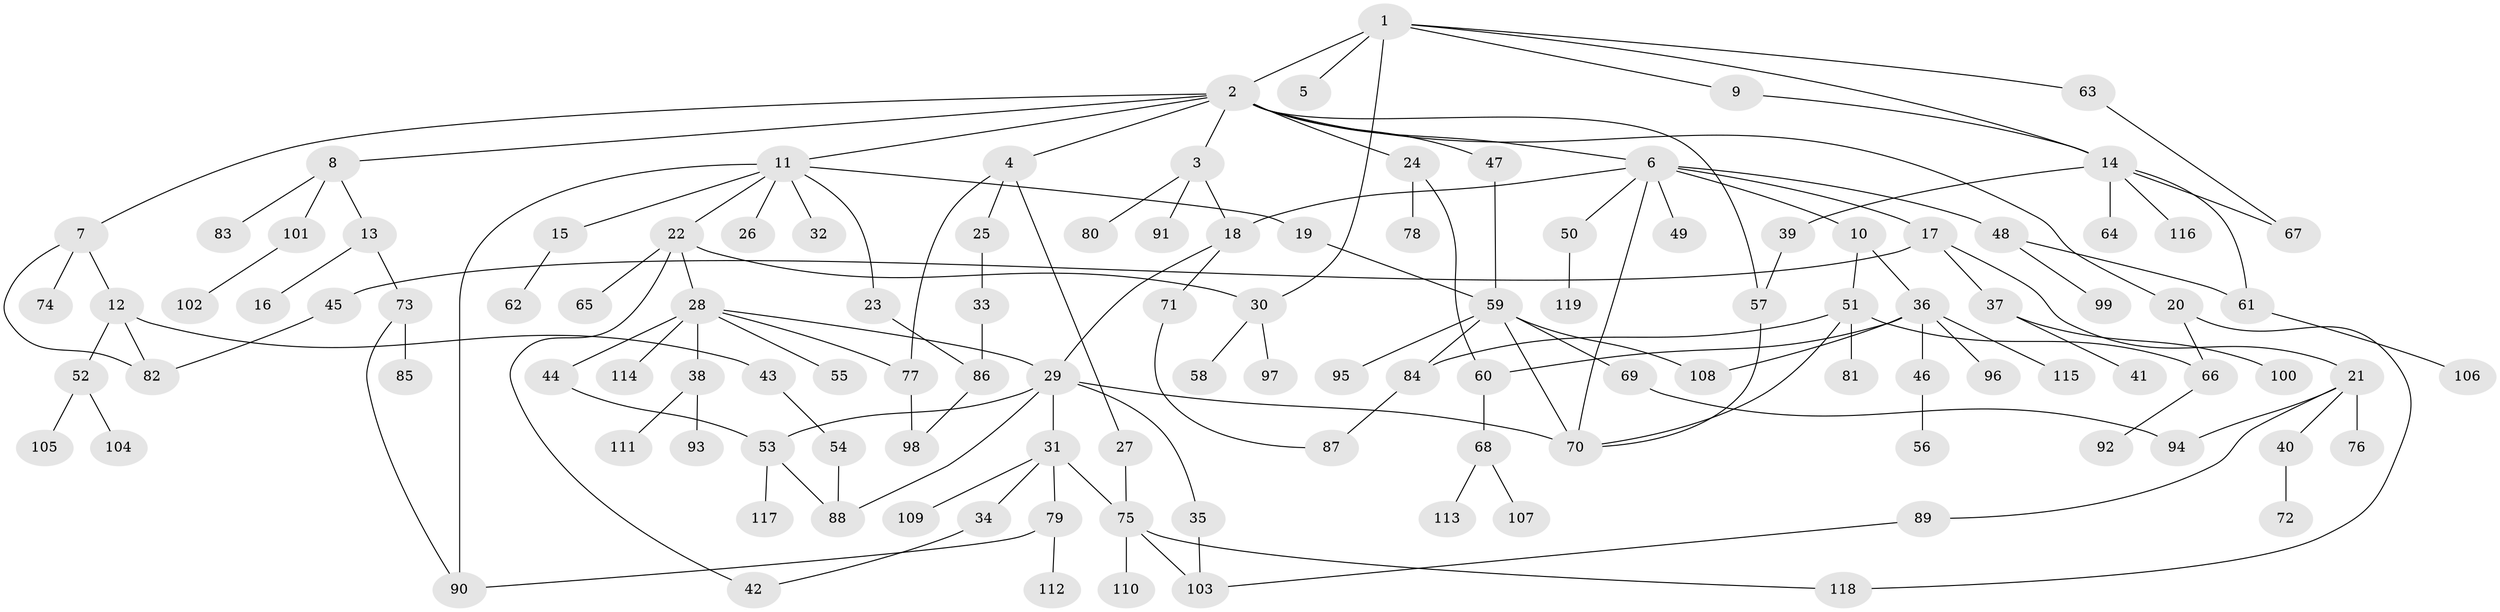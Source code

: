 // coarse degree distribution, {10: 0.028169014084507043, 4: 0.11267605633802817, 1: 0.4084507042253521, 5: 0.028169014084507043, 8: 0.014084507042253521, 3: 0.07042253521126761, 6: 0.028169014084507043, 2: 0.28169014084507044, 11: 0.014084507042253521, 7: 0.014084507042253521}
// Generated by graph-tools (version 1.1) at 2025/45/03/04/25 21:45:01]
// undirected, 119 vertices, 151 edges
graph export_dot {
graph [start="1"]
  node [color=gray90,style=filled];
  1;
  2;
  3;
  4;
  5;
  6;
  7;
  8;
  9;
  10;
  11;
  12;
  13;
  14;
  15;
  16;
  17;
  18;
  19;
  20;
  21;
  22;
  23;
  24;
  25;
  26;
  27;
  28;
  29;
  30;
  31;
  32;
  33;
  34;
  35;
  36;
  37;
  38;
  39;
  40;
  41;
  42;
  43;
  44;
  45;
  46;
  47;
  48;
  49;
  50;
  51;
  52;
  53;
  54;
  55;
  56;
  57;
  58;
  59;
  60;
  61;
  62;
  63;
  64;
  65;
  66;
  67;
  68;
  69;
  70;
  71;
  72;
  73;
  74;
  75;
  76;
  77;
  78;
  79;
  80;
  81;
  82;
  83;
  84;
  85;
  86;
  87;
  88;
  89;
  90;
  91;
  92;
  93;
  94;
  95;
  96;
  97;
  98;
  99;
  100;
  101;
  102;
  103;
  104;
  105;
  106;
  107;
  108;
  109;
  110;
  111;
  112;
  113;
  114;
  115;
  116;
  117;
  118;
  119;
  1 -- 2;
  1 -- 5;
  1 -- 9;
  1 -- 63;
  1 -- 30;
  1 -- 14;
  2 -- 3;
  2 -- 4;
  2 -- 6;
  2 -- 7;
  2 -- 8;
  2 -- 11;
  2 -- 20;
  2 -- 24;
  2 -- 47;
  2 -- 57;
  3 -- 18;
  3 -- 80;
  3 -- 91;
  4 -- 25;
  4 -- 27;
  4 -- 77;
  6 -- 10;
  6 -- 17;
  6 -- 48;
  6 -- 49;
  6 -- 50;
  6 -- 18;
  6 -- 70;
  7 -- 12;
  7 -- 74;
  7 -- 82;
  8 -- 13;
  8 -- 83;
  8 -- 101;
  9 -- 14;
  10 -- 36;
  10 -- 51;
  11 -- 15;
  11 -- 19;
  11 -- 22;
  11 -- 23;
  11 -- 26;
  11 -- 32;
  11 -- 90;
  12 -- 43;
  12 -- 52;
  12 -- 82;
  13 -- 16;
  13 -- 73;
  14 -- 39;
  14 -- 61;
  14 -- 64;
  14 -- 67;
  14 -- 116;
  15 -- 62;
  17 -- 21;
  17 -- 37;
  17 -- 45;
  18 -- 29;
  18 -- 71;
  19 -- 59;
  20 -- 66;
  20 -- 118;
  21 -- 40;
  21 -- 76;
  21 -- 89;
  21 -- 94;
  22 -- 28;
  22 -- 30;
  22 -- 42;
  22 -- 65;
  23 -- 86;
  24 -- 60;
  24 -- 78;
  25 -- 33;
  27 -- 75;
  28 -- 38;
  28 -- 44;
  28 -- 55;
  28 -- 77;
  28 -- 114;
  28 -- 29;
  29 -- 31;
  29 -- 35;
  29 -- 70;
  29 -- 88;
  29 -- 53;
  30 -- 58;
  30 -- 97;
  31 -- 34;
  31 -- 75;
  31 -- 79;
  31 -- 109;
  33 -- 86;
  34 -- 42;
  35 -- 103;
  36 -- 46;
  36 -- 96;
  36 -- 108;
  36 -- 115;
  36 -- 60;
  37 -- 41;
  37 -- 100;
  38 -- 93;
  38 -- 111;
  39 -- 57;
  40 -- 72;
  43 -- 54;
  44 -- 53;
  45 -- 82;
  46 -- 56;
  47 -- 59;
  48 -- 99;
  48 -- 61;
  50 -- 119;
  51 -- 81;
  51 -- 84;
  51 -- 66;
  51 -- 70;
  52 -- 104;
  52 -- 105;
  53 -- 88;
  53 -- 117;
  54 -- 88;
  57 -- 70;
  59 -- 69;
  59 -- 95;
  59 -- 84;
  59 -- 108;
  59 -- 70;
  60 -- 68;
  61 -- 106;
  63 -- 67;
  66 -- 92;
  68 -- 107;
  68 -- 113;
  69 -- 94;
  71 -- 87;
  73 -- 85;
  73 -- 90;
  75 -- 110;
  75 -- 118;
  75 -- 103;
  77 -- 98;
  79 -- 90;
  79 -- 112;
  84 -- 87;
  86 -- 98;
  89 -- 103;
  101 -- 102;
}
